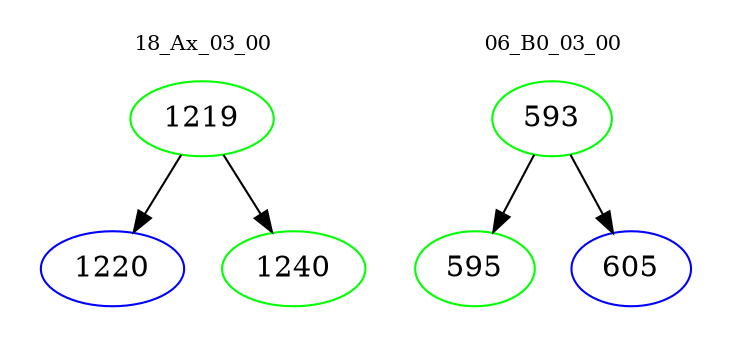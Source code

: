 digraph{
subgraph cluster_0 {
color = white
label = "18_Ax_03_00";
fontsize=10;
T0_1219 [label="1219", color="green"]
T0_1219 -> T0_1220 [color="black"]
T0_1220 [label="1220", color="blue"]
T0_1219 -> T0_1240 [color="black"]
T0_1240 [label="1240", color="green"]
}
subgraph cluster_1 {
color = white
label = "06_B0_03_00";
fontsize=10;
T1_593 [label="593", color="green"]
T1_593 -> T1_595 [color="black"]
T1_595 [label="595", color="green"]
T1_593 -> T1_605 [color="black"]
T1_605 [label="605", color="blue"]
}
}
